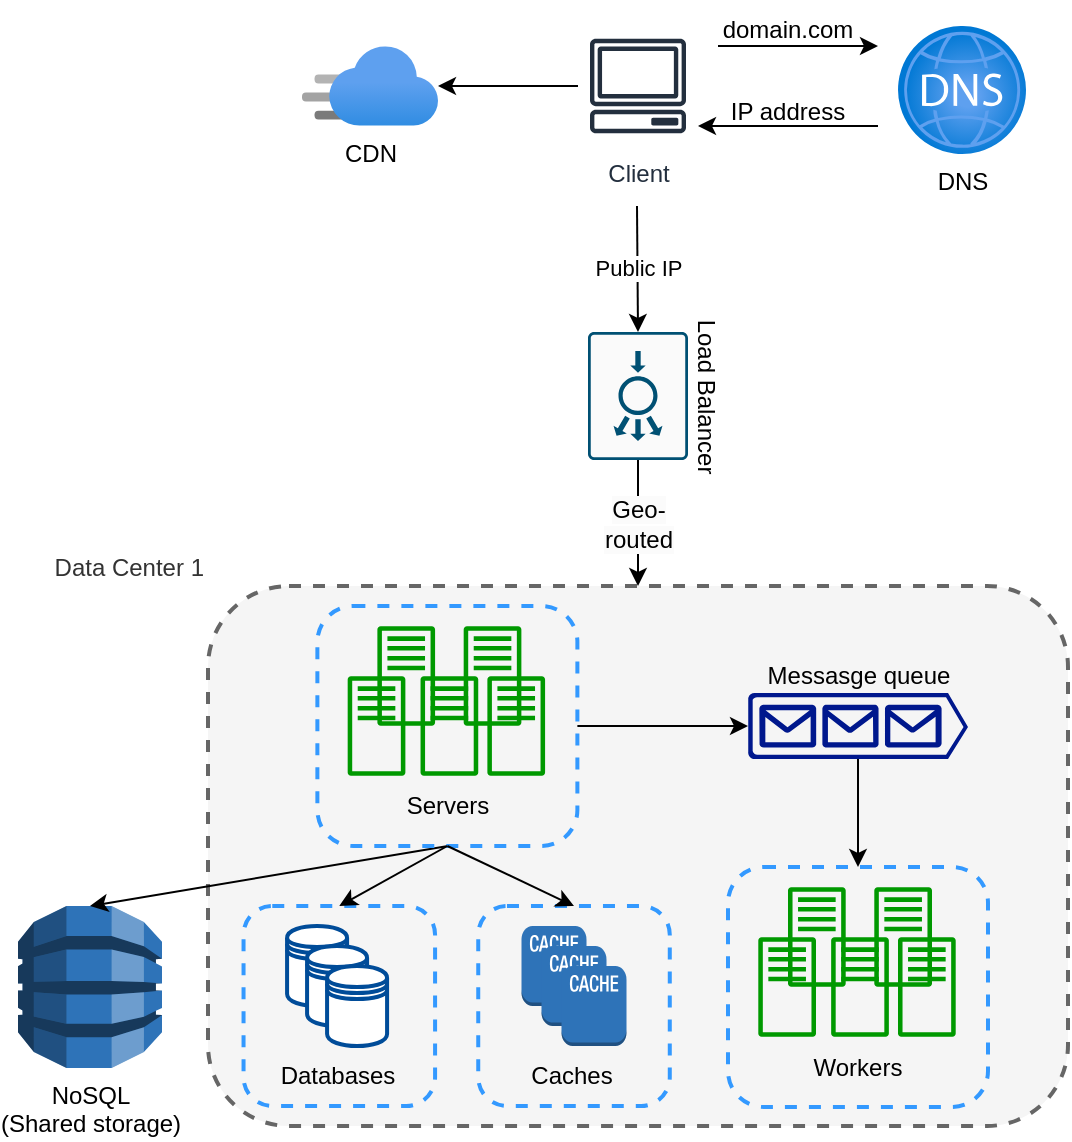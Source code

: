<mxfile version="24.2.3" type="github">
  <diagram name="Page-1" id="aJdUUnHXH2kh8VmLgzIS">
    <mxGraphModel dx="1243" dy="831" grid="1" gridSize="10" guides="1" tooltips="1" connect="1" arrows="1" fold="1" page="1" pageScale="1" pageWidth="850" pageHeight="1100" math="0" shadow="0">
      <root>
        <mxCell id="0" />
        <mxCell id="1" parent="0" />
        <mxCell id="bp-vKxV_hlAgK0k2TYMo-3" value="Data Center 1" style="rounded=1;whiteSpace=wrap;html=1;dashed=1;strokeWidth=2;fillColor=#f5f5f5;fontColor=#333333;strokeColor=#666666;align=right;labelPosition=left;verticalLabelPosition=top;verticalAlign=bottom;" parent="1" vertex="1">
          <mxGeometry x="165" y="350" width="430" height="270" as="geometry" />
        </mxCell>
        <mxCell id="u_6Jhnb3s3K0sa4x8jdL-8" value="" style="rounded=1;whiteSpace=wrap;html=1;dashed=1;strokeWidth=2;fillColor=none;strokeColor=#3399FF;" parent="1" vertex="1">
          <mxGeometry x="182.77" y="510" width="95.77" height="100" as="geometry" />
        </mxCell>
        <mxCell id="IRDAZbnhrmjxmqdq8_ro-2" value="DNS" style="image;aspect=fixed;html=1;points=[];align=center;fontSize=12;image=img/lib/azure2/networking/DNS_Zones.svg;" parent="1" vertex="1">
          <mxGeometry x="510" y="70" width="64" height="64" as="geometry" />
        </mxCell>
        <mxCell id="IRDAZbnhrmjxmqdq8_ro-3" value="Client" style="sketch=0;outlineConnect=0;fontColor=#232F3E;gradientColor=none;strokeColor=#232F3E;fillColor=#ffffff;dashed=0;verticalLabelPosition=bottom;verticalAlign=top;align=center;html=1;fontSize=12;fontStyle=0;aspect=fixed;shape=mxgraph.aws4.resourceIcon;resIcon=mxgraph.aws4.client;" parent="1" vertex="1">
          <mxGeometry x="350" y="70" width="60" height="60" as="geometry" />
        </mxCell>
        <mxCell id="IRDAZbnhrmjxmqdq8_ro-4" value="" style="endArrow=classic;html=1;rounded=0;" parent="1" edge="1">
          <mxGeometry width="50" height="50" relative="1" as="geometry">
            <mxPoint x="420" y="80" as="sourcePoint" />
            <mxPoint x="500" y="80" as="targetPoint" />
          </mxGeometry>
        </mxCell>
        <mxCell id="IRDAZbnhrmjxmqdq8_ro-5" value="" style="endArrow=classic;html=1;rounded=0;" parent="1" edge="1">
          <mxGeometry width="50" height="50" relative="1" as="geometry">
            <mxPoint x="500" y="120" as="sourcePoint" />
            <mxPoint x="410" y="120" as="targetPoint" />
          </mxGeometry>
        </mxCell>
        <mxCell id="IRDAZbnhrmjxmqdq8_ro-6" value="domain.com" style="text;html=1;align=center;verticalAlign=middle;whiteSpace=wrap;rounded=0;" parent="1" vertex="1">
          <mxGeometry x="425" y="57" width="60" height="30" as="geometry" />
        </mxCell>
        <mxCell id="IRDAZbnhrmjxmqdq8_ro-7" value="IP address" style="text;html=1;align=center;verticalAlign=middle;whiteSpace=wrap;rounded=0;" parent="1" vertex="1">
          <mxGeometry x="425" y="98" width="60" height="30" as="geometry" />
        </mxCell>
        <mxCell id="IRDAZbnhrmjxmqdq8_ro-9" value="Public IP" style="endArrow=classic;html=1;rounded=0;entryX=0;entryY=0.5;entryDx=0;entryDy=0;entryPerimeter=0;" parent="1" target="bp-vKxV_hlAgK0k2TYMo-7" edge="1">
          <mxGeometry width="50" height="50" relative="1" as="geometry">
            <mxPoint x="379.5" y="160" as="sourcePoint" />
            <mxPoint x="379.5" y="230" as="targetPoint" />
          </mxGeometry>
        </mxCell>
        <mxCell id="IGtKASbwkltZqIFQSp29-2" value="" style="shape=datastore;whiteSpace=wrap;html=1;strokeColor=#004C99;strokeWidth=2;" parent="1" vertex="1">
          <mxGeometry x="204.54" y="520" width="30" height="40" as="geometry" />
        </mxCell>
        <mxCell id="bp-vKxV_hlAgK0k2TYMo-7" value="Load Balancer" style="sketch=0;points=[[0.015,0.015,0],[0.985,0.015,0],[0.985,0.985,0],[0.015,0.985,0],[0.25,0,0],[0.5,0,0],[0.75,0,0],[1,0.25,0],[1,0.5,0],[1,0.75,0],[0.75,1,0],[0.5,1,0],[0.25,1,0],[0,0.75,0],[0,0.5,0],[0,0.25,0]];verticalLabelPosition=top;html=1;verticalAlign=bottom;aspect=fixed;align=center;pointerEvents=1;shape=mxgraph.cisco19.rect;prIcon=load_balancer;fillColor=#FAFAFA;strokeColor=#005073;labelPosition=center;rotation=90;textDirection=ltr;" parent="1" vertex="1">
          <mxGeometry x="348" y="230" width="64" height="50" as="geometry" />
        </mxCell>
        <mxCell id="bp-vKxV_hlAgK0k2TYMo-8" value="&lt;span style=&quot;font-size: 12px; text-wrap: wrap; background-color: rgb(251, 251, 251);&quot;&gt;Geo-routed&lt;/span&gt;" style="endArrow=classic;html=1;rounded=0;exitX=1;exitY=0.5;exitDx=0;exitDy=0;exitPerimeter=0;entryX=0.5;entryY=0;entryDx=0;entryDy=0;" parent="1" source="bp-vKxV_hlAgK0k2TYMo-7" target="bp-vKxV_hlAgK0k2TYMo-3" edge="1">
          <mxGeometry width="50" height="50" relative="1" as="geometry">
            <mxPoint x="190" y="300" as="sourcePoint" />
            <mxPoint x="240" y="250" as="targetPoint" />
          </mxGeometry>
        </mxCell>
        <mxCell id="ZAImQmK_n9Z3y-bCYSJ8-1" value="CDN" style="image;aspect=fixed;html=1;points=[];align=center;fontSize=12;image=img/lib/azure2/app_services/CDN_Profiles.svg;" parent="1" vertex="1">
          <mxGeometry x="212" y="80" width="68" height="40" as="geometry" />
        </mxCell>
        <mxCell id="ZAImQmK_n9Z3y-bCYSJ8-2" value="" style="endArrow=classic;html=1;rounded=0;" parent="1" source="IRDAZbnhrmjxmqdq8_ro-3" target="ZAImQmK_n9Z3y-bCYSJ8-1" edge="1">
          <mxGeometry width="50" height="50" relative="1" as="geometry">
            <mxPoint x="400" y="450" as="sourcePoint" />
            <mxPoint x="450" y="400" as="targetPoint" />
          </mxGeometry>
        </mxCell>
        <mxCell id="ZAImQmK_n9Z3y-bCYSJ8-3" value="" style="outlineConnect=0;dashed=0;verticalLabelPosition=bottom;verticalAlign=top;align=center;html=1;shape=mxgraph.aws3.cache_node;fillColor=#2E73B8;gradientColor=none;" parent="1" vertex="1">
          <mxGeometry x="321.75" y="520" width="32.5" height="40" as="geometry" />
        </mxCell>
        <mxCell id="gn3RjjWk8DFoDF5kcvNO-3" value="NoSQL&lt;div&gt;(Shared storage)&lt;/div&gt;" style="outlineConnect=0;dashed=0;verticalLabelPosition=bottom;verticalAlign=top;align=center;html=1;shape=mxgraph.aws3.dynamo_db;fillColor=#2E73B8;gradientColor=none;" parent="1" vertex="1">
          <mxGeometry x="70" y="510" width="72" height="81" as="geometry" />
        </mxCell>
        <mxCell id="gn3RjjWk8DFoDF5kcvNO-4" value="" style="endArrow=classic;html=1;rounded=0;entryX=0.5;entryY=0;entryDx=0;entryDy=0;entryPerimeter=0;" parent="1" target="gn3RjjWk8DFoDF5kcvNO-3" edge="1">
          <mxGeometry width="50" height="50" relative="1" as="geometry">
            <mxPoint x="285" y="480" as="sourcePoint" />
            <mxPoint x="486" y="1064" as="targetPoint" />
          </mxGeometry>
        </mxCell>
        <mxCell id="Y4jwXqfifL86XG0g3Bbs-1" value="" style="rounded=1;whiteSpace=wrap;html=1;dashed=1;strokeWidth=2;fillColor=none;strokeColor=#3399FF;" parent="1" vertex="1">
          <mxGeometry x="219.69" y="360" width="130" height="120" as="geometry" />
        </mxCell>
        <mxCell id="Y4jwXqfifL86XG0g3Bbs-2" value="" style="sketch=0;outlineConnect=0;fontColor=#232F3E;gradientColor=none;fillColor=#009900;strokeColor=none;dashed=0;verticalLabelPosition=bottom;verticalAlign=top;align=center;html=1;fontSize=12;fontStyle=0;aspect=fixed;pointerEvents=1;shape=mxgraph.aws4.traditional_server;strokeWidth=1;" parent="1" vertex="1">
          <mxGeometry x="249.69" y="370" width="28.85" height="50" as="geometry" />
        </mxCell>
        <mxCell id="Y4jwXqfifL86XG0g3Bbs-3" value="" style="sketch=0;outlineConnect=0;fontColor=#232F3E;gradientColor=none;fillColor=#009900;strokeColor=none;dashed=0;verticalLabelPosition=bottom;verticalAlign=top;align=center;html=1;fontSize=12;fontStyle=0;aspect=fixed;pointerEvents=1;shape=mxgraph.aws4.traditional_server;strokeWidth=1;" parent="1" vertex="1">
          <mxGeometry x="292.84" y="370" width="28.85" height="50" as="geometry" />
        </mxCell>
        <mxCell id="Y4jwXqfifL86XG0g3Bbs-4" value="" style="sketch=0;outlineConnect=0;fontColor=#232F3E;gradientColor=none;fillColor=#009900;strokeColor=none;dashed=0;verticalLabelPosition=bottom;verticalAlign=top;align=center;html=1;fontSize=12;fontStyle=0;aspect=fixed;pointerEvents=1;shape=mxgraph.aws4.traditional_server;strokeWidth=1;" parent="1" vertex="1">
          <mxGeometry x="234.84" y="395" width="28.85" height="50" as="geometry" />
        </mxCell>
        <mxCell id="Y4jwXqfifL86XG0g3Bbs-5" value="" style="sketch=0;outlineConnect=0;fontColor=#232F3E;gradientColor=none;fillColor=#009900;strokeColor=none;dashed=0;verticalLabelPosition=bottom;verticalAlign=top;align=center;html=1;fontSize=12;fontStyle=0;aspect=fixed;pointerEvents=1;shape=mxgraph.aws4.traditional_server;strokeWidth=1;" parent="1" vertex="1">
          <mxGeometry x="271.27" y="395" width="28.85" height="50" as="geometry" />
        </mxCell>
        <mxCell id="Y4jwXqfifL86XG0g3Bbs-6" value="" style="sketch=0;outlineConnect=0;fontColor=#232F3E;gradientColor=none;fillColor=#009900;strokeColor=none;dashed=0;verticalLabelPosition=bottom;verticalAlign=top;align=center;html=1;fontSize=12;fontStyle=0;aspect=fixed;pointerEvents=1;shape=mxgraph.aws4.traditional_server;strokeWidth=1;" parent="1" vertex="1">
          <mxGeometry x="304.69" y="395" width="28.85" height="50" as="geometry" />
        </mxCell>
        <mxCell id="Y4jwXqfifL86XG0g3Bbs-8" value="Servers" style="text;html=1;align=center;verticalAlign=middle;whiteSpace=wrap;rounded=0;" parent="1" vertex="1">
          <mxGeometry x="254.69" y="445" width="60" height="30" as="geometry" />
        </mxCell>
        <mxCell id="Y4jwXqfifL86XG0g3Bbs-18" value="" style="shape=datastore;whiteSpace=wrap;html=1;strokeColor=#004C99;strokeWidth=2;" parent="1" vertex="1">
          <mxGeometry x="214.54" y="530" width="30" height="40" as="geometry" />
        </mxCell>
        <mxCell id="Y4jwXqfifL86XG0g3Bbs-19" value="" style="shape=datastore;whiteSpace=wrap;html=1;strokeColor=#004C99;strokeWidth=2;" parent="1" vertex="1">
          <mxGeometry x="224.54" y="540" width="30" height="40" as="geometry" />
        </mxCell>
        <mxCell id="Y4jwXqfifL86XG0g3Bbs-20" value="Databases" style="text;html=1;align=center;verticalAlign=middle;whiteSpace=wrap;rounded=0;" parent="1" vertex="1">
          <mxGeometry x="199.54" y="580" width="60" height="30" as="geometry" />
        </mxCell>
        <mxCell id="Y4jwXqfifL86XG0g3Bbs-26" value="" style="outlineConnect=0;dashed=0;verticalLabelPosition=bottom;verticalAlign=top;align=center;html=1;shape=mxgraph.aws3.cache_node;fillColor=#2E73B8;gradientColor=none;" parent="1" vertex="1">
          <mxGeometry x="331.75" y="530" width="32.5" height="40" as="geometry" />
        </mxCell>
        <mxCell id="Y4jwXqfifL86XG0g3Bbs-27" value="" style="outlineConnect=0;dashed=0;verticalLabelPosition=bottom;verticalAlign=top;align=center;html=1;shape=mxgraph.aws3.cache_node;fillColor=#2E73B8;gradientColor=none;" parent="1" vertex="1">
          <mxGeometry x="341.75" y="540" width="32.5" height="40" as="geometry" />
        </mxCell>
        <mxCell id="Y4jwXqfifL86XG0g3Bbs-28" value="" style="rounded=1;whiteSpace=wrap;html=1;dashed=1;strokeWidth=2;fillColor=none;strokeColor=#3399FF;" parent="1" vertex="1">
          <mxGeometry x="300.12" y="510" width="95.77" height="100" as="geometry" />
        </mxCell>
        <mxCell id="Y4jwXqfifL86XG0g3Bbs-29" value="Caches" style="text;html=1;align=center;verticalAlign=middle;whiteSpace=wrap;rounded=0;" parent="1" vertex="1">
          <mxGeometry x="316.89" y="580" width="60" height="30" as="geometry" />
        </mxCell>
        <mxCell id="Y4jwXqfifL86XG0g3Bbs-55" value="" style="endArrow=classic;html=1;rounded=0;exitX=0.5;exitY=1;exitDx=0;exitDy=0;entryX=0.5;entryY=0;entryDx=0;entryDy=0;" parent="1" source="Y4jwXqfifL86XG0g3Bbs-1" target="u_6Jhnb3s3K0sa4x8jdL-8" edge="1">
          <mxGeometry width="50" height="50" relative="1" as="geometry">
            <mxPoint x="455" y="530" as="sourcePoint" />
            <mxPoint x="505" y="480" as="targetPoint" />
          </mxGeometry>
        </mxCell>
        <mxCell id="Y4jwXqfifL86XG0g3Bbs-56" value="" style="endArrow=classic;html=1;rounded=0;exitX=0.5;exitY=1;exitDx=0;exitDy=0;entryX=0.5;entryY=0;entryDx=0;entryDy=0;" parent="1" source="Y4jwXqfifL86XG0g3Bbs-1" target="Y4jwXqfifL86XG0g3Bbs-28" edge="1">
          <mxGeometry width="50" height="50" relative="1" as="geometry">
            <mxPoint x="295" y="490" as="sourcePoint" />
            <mxPoint x="241" y="520" as="targetPoint" />
          </mxGeometry>
        </mxCell>
        <mxCell id="dHWsdJInMsO5e4yq7-AD-1" value="" style="rounded=1;whiteSpace=wrap;html=1;dashed=1;strokeWidth=2;fillColor=none;strokeColor=#3399FF;" parent="1" vertex="1">
          <mxGeometry x="425" y="490.5" width="130" height="120" as="geometry" />
        </mxCell>
        <mxCell id="dHWsdJInMsO5e4yq7-AD-2" value="" style="sketch=0;outlineConnect=0;fontColor=#232F3E;gradientColor=none;fillColor=#009900;strokeColor=none;dashed=0;verticalLabelPosition=bottom;verticalAlign=top;align=center;html=1;fontSize=12;fontStyle=0;aspect=fixed;pointerEvents=1;shape=mxgraph.aws4.traditional_server;strokeWidth=1;" parent="1" vertex="1">
          <mxGeometry x="455" y="500.5" width="28.85" height="50" as="geometry" />
        </mxCell>
        <mxCell id="dHWsdJInMsO5e4yq7-AD-3" value="" style="sketch=0;outlineConnect=0;fontColor=#232F3E;gradientColor=none;fillColor=#009900;strokeColor=none;dashed=0;verticalLabelPosition=bottom;verticalAlign=top;align=center;html=1;fontSize=12;fontStyle=0;aspect=fixed;pointerEvents=1;shape=mxgraph.aws4.traditional_server;strokeWidth=1;" parent="1" vertex="1">
          <mxGeometry x="498.15" y="500.5" width="28.85" height="50" as="geometry" />
        </mxCell>
        <mxCell id="dHWsdJInMsO5e4yq7-AD-4" value="" style="sketch=0;outlineConnect=0;fontColor=#232F3E;gradientColor=none;fillColor=#009900;strokeColor=none;dashed=0;verticalLabelPosition=bottom;verticalAlign=top;align=center;html=1;fontSize=12;fontStyle=0;aspect=fixed;pointerEvents=1;shape=mxgraph.aws4.traditional_server;strokeWidth=1;" parent="1" vertex="1">
          <mxGeometry x="440.15" y="525.5" width="28.85" height="50" as="geometry" />
        </mxCell>
        <mxCell id="dHWsdJInMsO5e4yq7-AD-5" value="" style="sketch=0;outlineConnect=0;fontColor=#232F3E;gradientColor=none;fillColor=#009900;strokeColor=none;dashed=0;verticalLabelPosition=bottom;verticalAlign=top;align=center;html=1;fontSize=12;fontStyle=0;aspect=fixed;pointerEvents=1;shape=mxgraph.aws4.traditional_server;strokeWidth=1;" parent="1" vertex="1">
          <mxGeometry x="476.58" y="525.5" width="28.85" height="50" as="geometry" />
        </mxCell>
        <mxCell id="dHWsdJInMsO5e4yq7-AD-6" value="" style="sketch=0;outlineConnect=0;fontColor=#232F3E;gradientColor=none;fillColor=#009900;strokeColor=none;dashed=0;verticalLabelPosition=bottom;verticalAlign=top;align=center;html=1;fontSize=12;fontStyle=0;aspect=fixed;pointerEvents=1;shape=mxgraph.aws4.traditional_server;strokeWidth=1;" parent="1" vertex="1">
          <mxGeometry x="510" y="525.5" width="28.85" height="50" as="geometry" />
        </mxCell>
        <mxCell id="dHWsdJInMsO5e4yq7-AD-7" value="Workers" style="text;html=1;align=center;verticalAlign=middle;whiteSpace=wrap;rounded=0;" parent="1" vertex="1">
          <mxGeometry x="460" y="575.5" width="60" height="30" as="geometry" />
        </mxCell>
        <mxCell id="dHWsdJInMsO5e4yq7-AD-8" value="Messasge queue" style="sketch=0;aspect=fixed;pointerEvents=1;shadow=0;dashed=0;html=1;strokeColor=none;labelPosition=center;verticalLabelPosition=top;verticalAlign=bottom;align=center;fillColor=#00188D;shape=mxgraph.azure.queue_generic" parent="1" vertex="1">
          <mxGeometry x="435" y="403.5" width="110" height="33" as="geometry" />
        </mxCell>
        <mxCell id="dHWsdJInMsO5e4yq7-AD-9" value="" style="endArrow=classic;html=1;rounded=0;exitX=1;exitY=0.5;exitDx=0;exitDy=0;entryX=0;entryY=0.5;entryDx=0;entryDy=0;entryPerimeter=0;" parent="1" source="Y4jwXqfifL86XG0g3Bbs-1" target="dHWsdJInMsO5e4yq7-AD-8" edge="1">
          <mxGeometry width="50" height="50" relative="1" as="geometry">
            <mxPoint x="400" y="450" as="sourcePoint" />
            <mxPoint x="450" y="400" as="targetPoint" />
          </mxGeometry>
        </mxCell>
        <mxCell id="dHWsdJInMsO5e4yq7-AD-10" value="" style="endArrow=classic;html=1;rounded=0;exitX=0.5;exitY=1;exitDx=0;exitDy=0;exitPerimeter=0;entryX=0.5;entryY=0;entryDx=0;entryDy=0;" parent="1" source="dHWsdJInMsO5e4yq7-AD-8" target="dHWsdJInMsO5e4yq7-AD-1" edge="1">
          <mxGeometry width="50" height="50" relative="1" as="geometry">
            <mxPoint x="400" y="450" as="sourcePoint" />
            <mxPoint x="450" y="400" as="targetPoint" />
          </mxGeometry>
        </mxCell>
      </root>
    </mxGraphModel>
  </diagram>
</mxfile>
